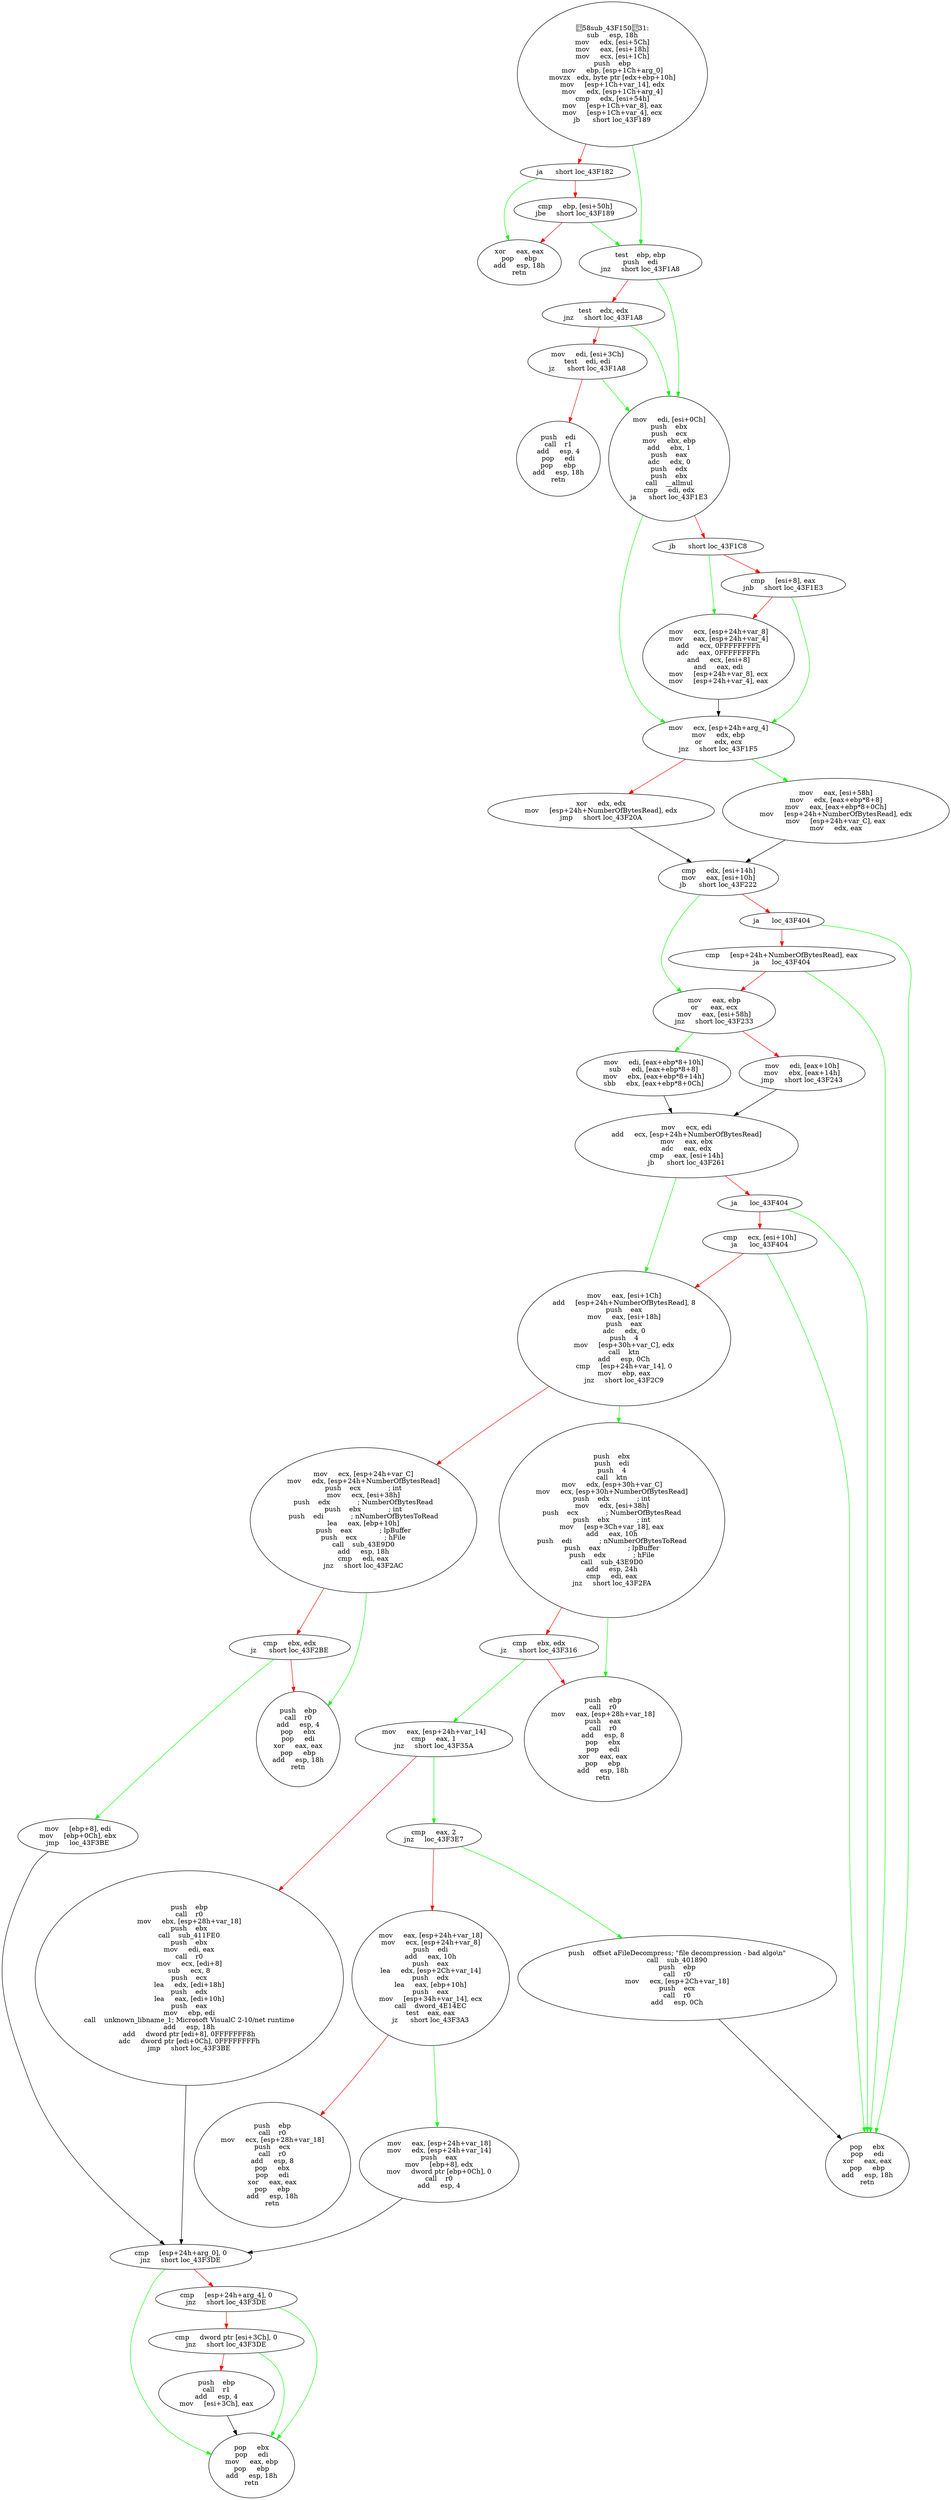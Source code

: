 digraph G{
Node0 [label = "58sub_43F15031:
sub     esp, 18h
mov     edx, [esi+5Ch]
mov     eax, [esi+18h]
mov     ecx, [esi+1Ch]
push    ebp
mov     ebp, [esp+1Ch+arg_0]
movzx   edx, byte ptr [edx+ebp+10h]
mov     [esp+1Ch+var_14], edx
mov     edx, [esp+1Ch+arg_4]
cmp     edx, [esi+54h]
mov     [esp+1Ch+var_8], eax
mov     [esp+1Ch+var_4], ecx
jb      short loc_43F189"]
Node1 [label = "ja      short loc_43F182"]
Node2 [label = "cmp     ebp, [esi+50h]
jbe     short loc_43F189"]
Node3 [label = "xor     eax, eax
pop     ebp
add     esp, 18h
retn"]
Node4 [label = "test    ebp, ebp
push    edi
jnz     short loc_43F1A8"]
Node5 [label = "test    edx, edx
jnz     short loc_43F1A8"]
Node6 [label = "mov     edi, [esi+3Ch]
test    edi, edi
jz      short loc_43F1A8"]
Node7 [label = "push    edi
call    r1
add     esp, 4
pop     edi
pop     ebp
add     esp, 18h
retn"]
Node8 [label = "mov     edi, [esi+0Ch]
push    ebx
push    ecx
mov     ebx, ebp
add     ebx, 1
push    eax
adc     edx, 0
push    edx
push    ebx
call    __allmul
cmp     edi, edx
ja      short loc_43F1E3"]
Node9 [label = "jb      short loc_43F1C8"]
Node10 [label = "cmp     [esi+8], eax
jnb     short loc_43F1E3"]
Node11 [label = "mov     ecx, [esp+24h+var_8]
mov     eax, [esp+24h+var_4]
add     ecx, 0FFFFFFFFh
adc     eax, 0FFFFFFFFh
and     ecx, [esi+8]
and     eax, edi
mov     [esp+24h+var_8], ecx
mov     [esp+24h+var_4], eax"]
Node12 [label = "mov     ecx, [esp+24h+arg_4]
mov     edx, ebp
or      edx, ecx
jnz     short loc_43F1F5"]
Node13 [label = "xor     edx, edx
mov     [esp+24h+NumberOfBytesRead], edx
jmp     short loc_43F20A"]
Node14 [label = "mov     eax, [esi+58h]
mov     edx, [eax+ebp*8+8]
mov     eax, [eax+ebp*8+0Ch]
mov     [esp+24h+NumberOfBytesRead], edx
mov     [esp+24h+var_C], eax
mov     edx, eax"]
Node15 [label = "cmp     edx, [esi+14h]
mov     eax, [esi+10h]
jb      short loc_43F222"]
Node16 [label = "ja      loc_43F404"]
Node17 [label = "cmp     [esp+24h+NumberOfBytesRead], eax
ja      loc_43F404"]
Node18 [label = "mov     eax, ebp
or      eax, ecx
mov     eax, [esi+58h]
jnz     short loc_43F233"]
Node19 [label = "mov     edi, [eax+10h]
mov     ebx, [eax+14h]
jmp     short loc_43F243"]
Node20 [label = "mov     edi, [eax+ebp*8+10h]
sub     edi, [eax+ebp*8+8]
mov     ebx, [eax+ebp*8+14h]
sbb     ebx, [eax+ebp*8+0Ch]"]
Node21 [label = "mov     ecx, edi
add     ecx, [esp+24h+NumberOfBytesRead]
mov     eax, ebx
adc     eax, edx
cmp     eax, [esi+14h]
jb      short loc_43F261"]
Node22 [label = "ja      loc_43F404"]
Node23 [label = "cmp     ecx, [esi+10h]
ja      loc_43F404"]
Node24 [label = "mov     eax, [esi+1Ch]
add     [esp+24h+NumberOfBytesRead], 8
push    eax
mov     eax, [esi+18h]
push    eax
adc     edx, 0
push    4
mov     [esp+30h+var_C], edx
call    ktn
add     esp, 0Ch
cmp     [esp+24h+var_14], 0
mov     ebp, eax
jnz     short loc_43F2C9"]
Node25 [label = "mov     ecx, [esp+24h+var_C]
mov     edx, [esp+24h+NumberOfBytesRead]
push    ecx             ; int
mov     ecx, [esi+38h]
push    edx             ; NumberOfBytesRead
push    ebx             ; int
push    edi             ; nNumberOfBytesToRead
lea     eax, [ebp+10h]
push    eax             ; lpBuffer
push    ecx             ; hFile
call    sub_43E9D0
add     esp, 18h
cmp     edi, eax
jnz     short loc_43F2AC"]
Node26 [label = "cmp     ebx, edx
jz      short loc_43F2BE"]
Node27 [label = "push    ebp
call    r0
add     esp, 4
pop     ebx
pop     edi
xor     eax, eax
pop     ebp
add     esp, 18h
retn"]
Node28 [label = "mov     [ebp+8], edi
mov     [ebp+0Ch], ebx
jmp     loc_43F3BE"]
Node29 [label = "push    ebx
push    edi
push    4
call    ktn
mov     edx, [esp+30h+var_C]
mov     ecx, [esp+30h+NumberOfBytesRead]
push    edx             ; int
mov     edx, [esi+38h]
push    ecx             ; NumberOfBytesRead
push    ebx             ; int
mov     [esp+3Ch+var_18], eax
add     eax, 10h
push    edi             ; nNumberOfBytesToRead
push    eax             ; lpBuffer
push    edx             ; hFile
call    sub_43E9D0
add     esp, 24h
cmp     edi, eax
jnz     short loc_43F2FA"]
Node30 [label = "cmp     ebx, edx
jz      short loc_43F316"]
Node31 [label = "push    ebp
call    r0
mov     eax, [esp+28h+var_18]
push    eax
call    r0
add     esp, 8
pop     ebx
pop     edi
xor     eax, eax
pop     ebp
add     esp, 18h
retn"]
Node32 [label = "mov     eax, [esp+24h+var_14]
cmp     eax, 1
jnz     short loc_43F35A"]
Node33 [label = "push    ebp
call    r0
mov     ebx, [esp+28h+var_18]
push    ebx
call    sub_411FE0
push    ebx
mov     edi, eax
call    r0
mov     ecx, [edi+8]
sub     ecx, 8
push    ecx
lea     edx, [edi+18h]
push    edx
lea     eax, [edi+10h]
push    eax
mov     ebp, edi
call    unknown_libname_1; Microsoft VisualC 2-10/net runtime
add     esp, 18h
add     dword ptr [edi+8], 0FFFFFFF8h
adc     dword ptr [edi+0Ch], 0FFFFFFFFh
jmp     short loc_43F3BE"]
Node34 [label = "cmp     eax, 2
jnz     loc_43F3E7"]
Node35 [label = "mov     eax, [esp+24h+var_18]
mov     ecx, [esp+24h+var_8]
push    edi
add     eax, 10h
push    eax
lea     edx, [esp+2Ch+var_14]
push    edx
lea     eax, [ebp+10h]
push    eax
mov     [esp+34h+var_14], ecx
call    dword_4E14EC
test    eax, eax
jz      short loc_43F3A3"]
Node36 [label = "push    ebp
call    r0
mov     ecx, [esp+28h+var_18]
push    ecx
call    r0
add     esp, 8
pop     ebx
pop     edi
xor     eax, eax
pop     ebp
add     esp, 18h
retn"]
Node37 [label = "mov     eax, [esp+24h+var_18]
mov     edx, [esp+24h+var_14]
push    eax
mov     [ebp+8], edx
mov     dword ptr [ebp+0Ch], 0
call    r0
add     esp, 4"]
Node38 [label = "cmp     [esp+24h+arg_0], 0
jnz     short loc_43F3DE"]
Node39 [label = "cmp     [esp+24h+arg_4], 0
jnz     short loc_43F3DE"]
Node40 [label = "cmp     dword ptr [esi+3Ch], 0
jnz     short loc_43F3DE"]
Node41 [label = "push    ebp
call    r1
add     esp, 4
mov     [esi+3Ch], eax"]
Node42 [label = "pop     ebx
pop     edi
mov     eax, ebp
pop     ebp
add     esp, 18h
retn"]
Node43 [label = "push    offset aFileDecompress; \"file decompression - bad algo\\n\"
call    sub_401890
push    ebp
call    r0
mov     ecx, [esp+2Ch+var_18]
push    ecx
call    r0
add     esp, 0Ch"]
Node44 [label = "pop     ebx
pop     edi
xor     eax, eax
pop     ebp
add     esp, 18h
retn"]
Node0 -> Node1 [color = "red"]
Node0 -> Node4 [color = "green"]
Node1 -> Node2 [color = "red"]
Node1 -> Node3 [color = "green"]
Node2 -> Node3 [color = "red"]
Node2 -> Node4 [color = "green"]
Node4 -> Node5 [color = "red"]
Node4 -> Node8 [color = "green"]
Node5 -> Node6 [color = "red"]
Node5 -> Node8 [color = "green"]
Node6 -> Node7 [color = "red"]
Node6 -> Node8 [color = "green"]
Node8 -> Node9 [color = "red"]
Node8 -> Node12 [color = "green"]
Node9 -> Node10 [color = "red"]
Node9 -> Node11 [color = "green"]
Node10 -> Node11 [color = "red"]
Node10 -> Node12 [color = "green"]
Node11 -> Node12 [color = "black"]
Node12 -> Node13 [color = "red"]
Node12 -> Node14 [color = "green"]
Node13 -> Node15 [color = "black"]
Node14 -> Node15 [color = "black"]
Node15 -> Node16 [color = "red"]
Node15 -> Node18 [color = "green"]
Node16 -> Node17 [color = "red"]
Node16 -> Node44 [color = "green"]
Node17 -> Node18 [color = "red"]
Node17 -> Node44 [color = "green"]
Node18 -> Node19 [color = "red"]
Node18 -> Node20 [color = "green"]
Node19 -> Node21 [color = "black"]
Node20 -> Node21 [color = "black"]
Node21 -> Node22 [color = "red"]
Node21 -> Node24 [color = "green"]
Node22 -> Node23 [color = "red"]
Node22 -> Node44 [color = "green"]
Node23 -> Node24 [color = "red"]
Node23 -> Node44 [color = "green"]
Node24 -> Node25 [color = "red"]
Node24 -> Node29 [color = "green"]
Node25 -> Node26 [color = "red"]
Node25 -> Node27 [color = "green"]
Node26 -> Node27 [color = "red"]
Node26 -> Node28 [color = "green"]
Node28 -> Node38 [color = "black"]
Node29 -> Node30 [color = "red"]
Node29 -> Node31 [color = "green"]
Node30 -> Node31 [color = "red"]
Node30 -> Node32 [color = "green"]
Node32 -> Node33 [color = "red"]
Node32 -> Node34 [color = "green"]
Node33 -> Node38 [color = "black"]
Node34 -> Node35 [color = "red"]
Node34 -> Node43 [color = "green"]
Node35 -> Node36 [color = "red"]
Node35 -> Node37 [color = "green"]
Node37 -> Node38 [color = "black"]
Node38 -> Node39 [color = "red"]
Node38 -> Node42 [color = "green"]
Node39 -> Node40 [color = "red"]
Node39 -> Node42 [color = "green"]
Node40 -> Node41 [color = "red"]
Node40 -> Node42 [color = "green"]
Node41 -> Node42 [color = "black"]
Node43 -> Node44 [color = "black"]
}